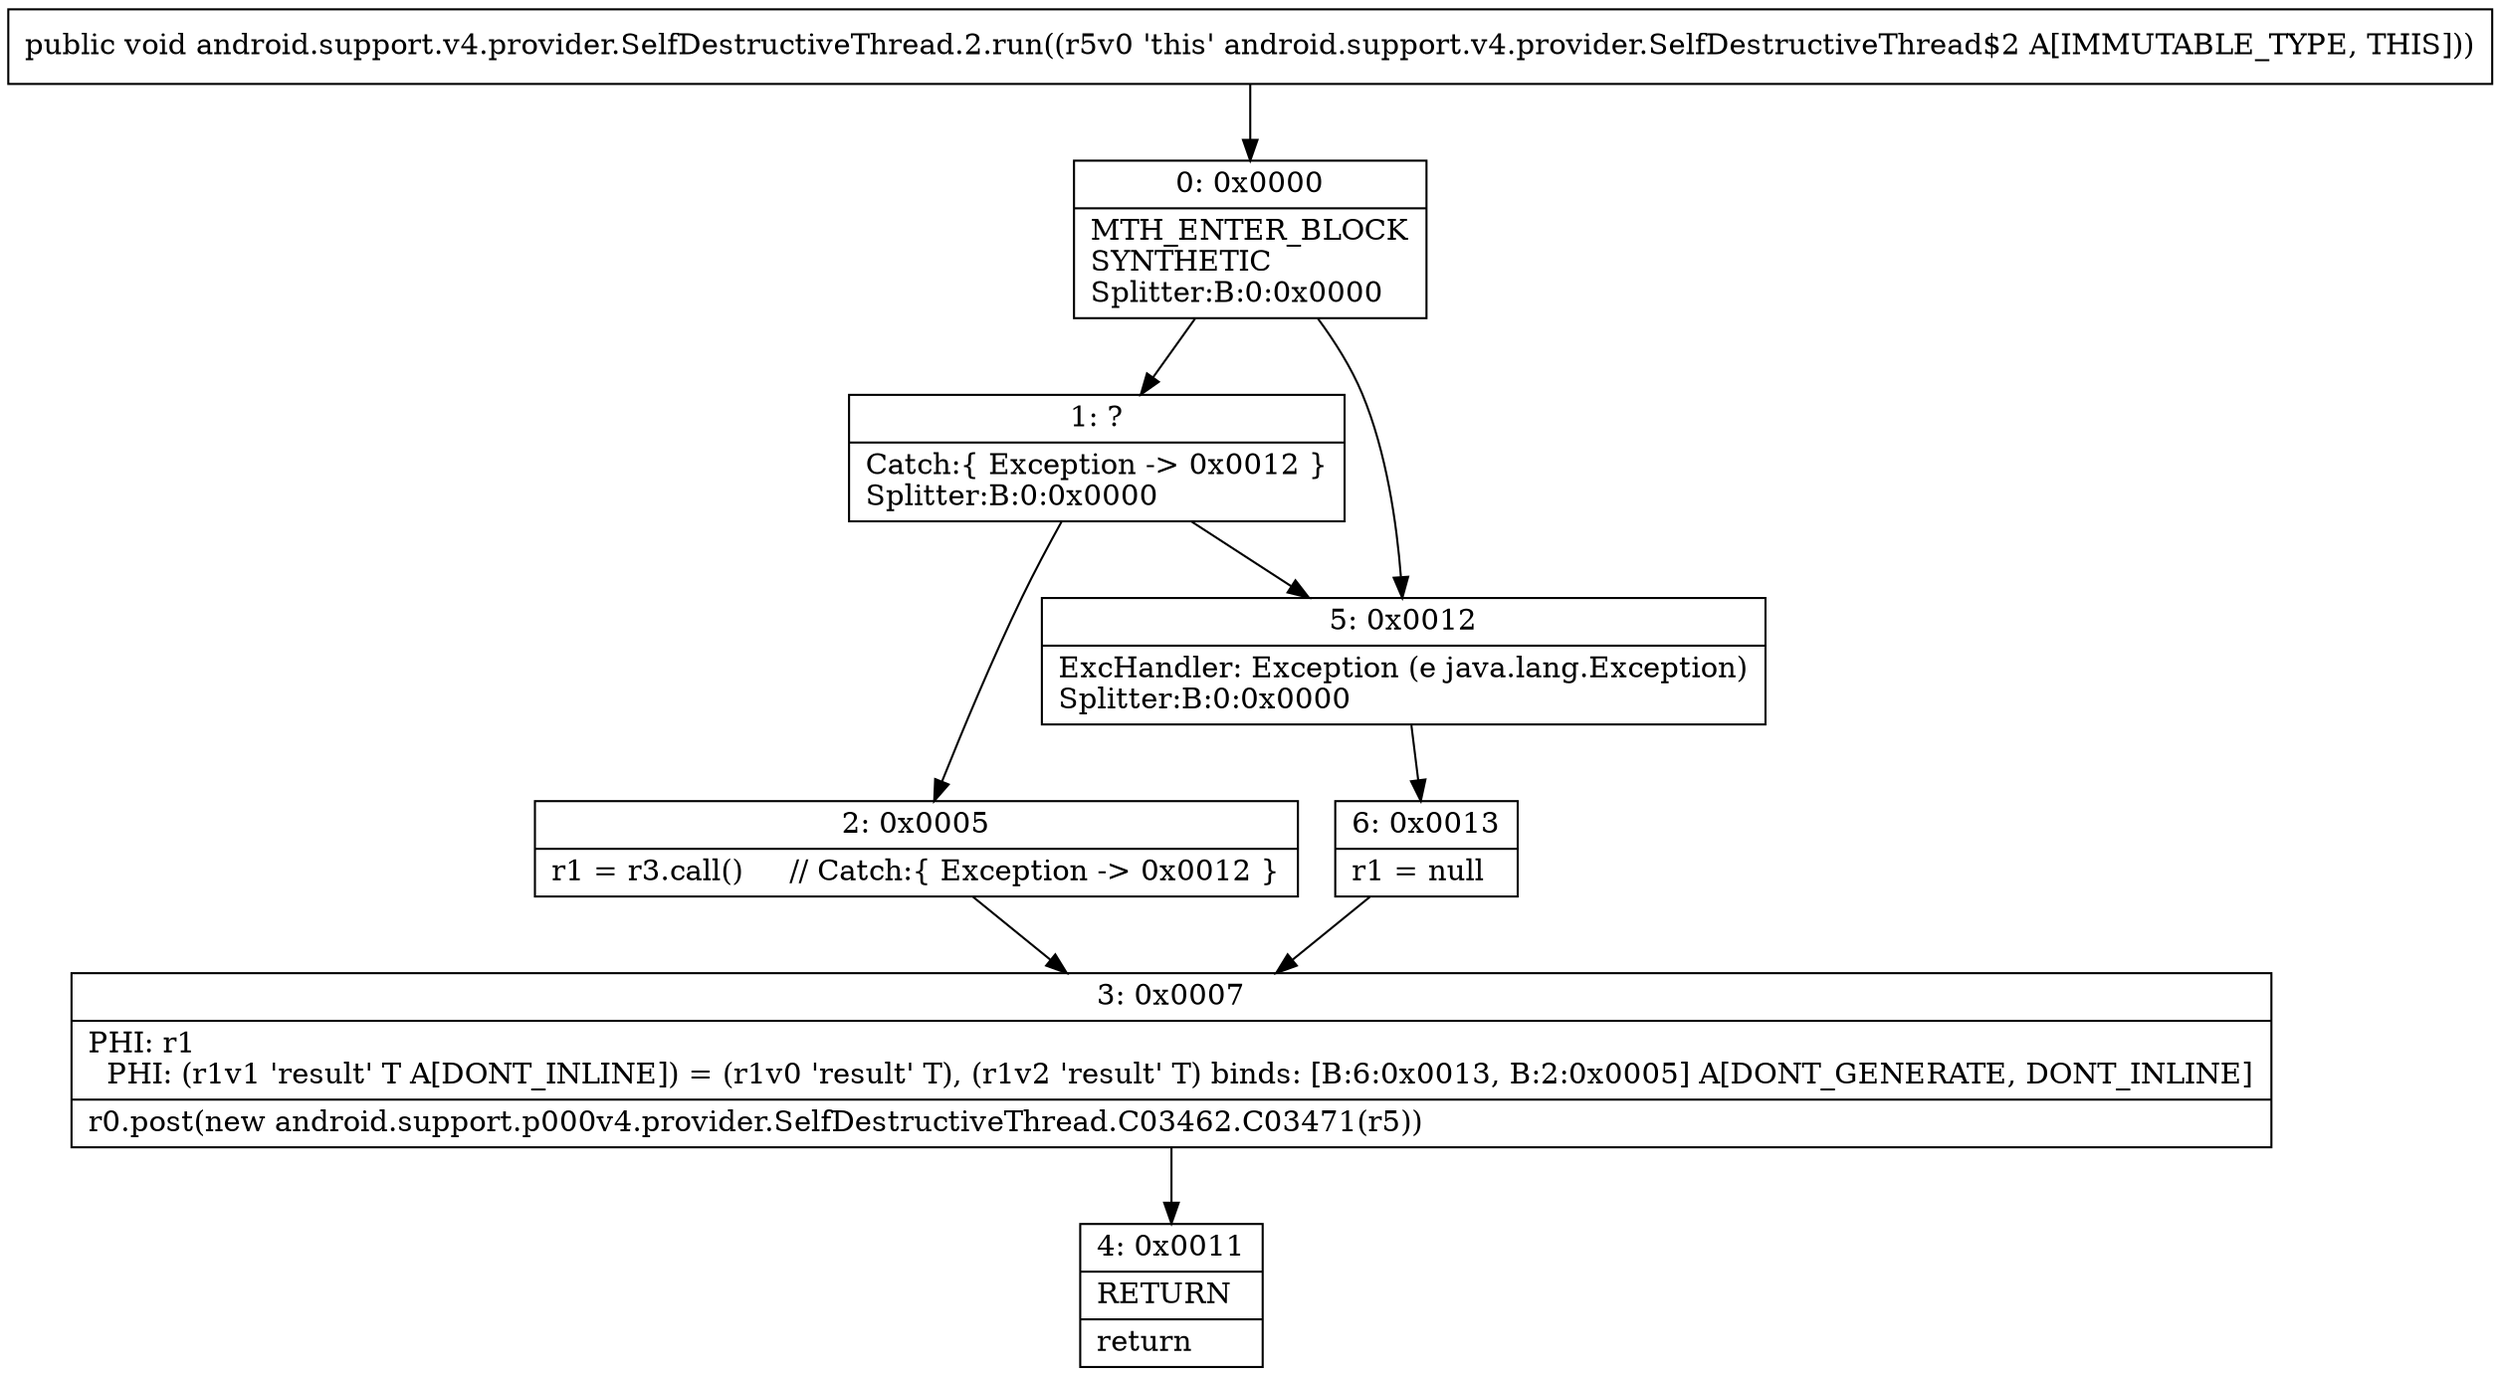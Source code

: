 digraph "CFG forandroid.support.v4.provider.SelfDestructiveThread.2.run()V" {
Node_0 [shape=record,label="{0\:\ 0x0000|MTH_ENTER_BLOCK\lSYNTHETIC\lSplitter:B:0:0x0000\l}"];
Node_1 [shape=record,label="{1\:\ ?|Catch:\{ Exception \-\> 0x0012 \}\lSplitter:B:0:0x0000\l}"];
Node_2 [shape=record,label="{2\:\ 0x0005|r1 = r3.call()     \/\/ Catch:\{ Exception \-\> 0x0012 \}\l}"];
Node_3 [shape=record,label="{3\:\ 0x0007|PHI: r1 \l  PHI: (r1v1 'result' T A[DONT_INLINE]) = (r1v0 'result' T), (r1v2 'result' T) binds: [B:6:0x0013, B:2:0x0005] A[DONT_GENERATE, DONT_INLINE]\l|r0.post(new android.support.p000v4.provider.SelfDestructiveThread.C03462.C03471(r5))\l}"];
Node_4 [shape=record,label="{4\:\ 0x0011|RETURN\l|return\l}"];
Node_5 [shape=record,label="{5\:\ 0x0012|ExcHandler: Exception (e java.lang.Exception)\lSplitter:B:0:0x0000\l}"];
Node_6 [shape=record,label="{6\:\ 0x0013|r1 = null\l}"];
MethodNode[shape=record,label="{public void android.support.v4.provider.SelfDestructiveThread.2.run((r5v0 'this' android.support.v4.provider.SelfDestructiveThread$2 A[IMMUTABLE_TYPE, THIS])) }"];
MethodNode -> Node_0;
Node_0 -> Node_1;
Node_0 -> Node_5;
Node_1 -> Node_2;
Node_1 -> Node_5;
Node_2 -> Node_3;
Node_3 -> Node_4;
Node_5 -> Node_6;
Node_6 -> Node_3;
}

